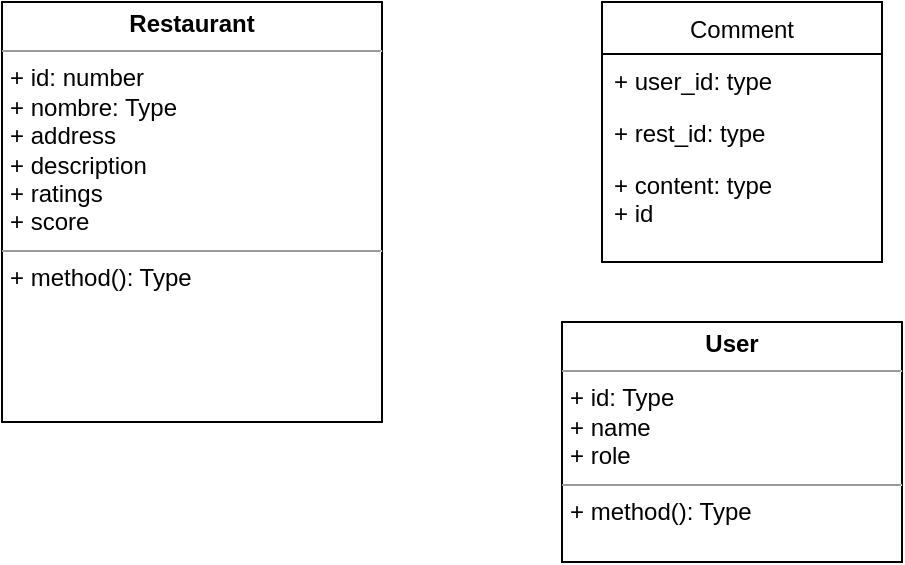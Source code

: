 <mxfile>
    <diagram id="bcy57WoRw9brEGc5TFGY" name="Page-1">
        <mxGraphModel dx="609" dy="333" grid="1" gridSize="10" guides="1" tooltips="1" connect="1" arrows="1" fold="1" page="1" pageScale="1" pageWidth="827" pageHeight="1169" math="0" shadow="0">
            <root>
                <mxCell id="0"/>
                <mxCell id="1" parent="0"/>
                <mxCell id="2" value="&lt;p style=&quot;margin:0px;margin-top:4px;text-align:center;&quot;&gt;&lt;b&gt;Restaurant&lt;/b&gt;&lt;/p&gt;&lt;hr size=&quot;1&quot;&gt;&lt;p style=&quot;margin:0px;margin-left:4px;&quot;&gt;+ id: number&lt;/p&gt;&lt;p style=&quot;margin:0px;margin-left:4px;&quot;&gt;+ nombre: Type&lt;br&gt;&lt;/p&gt;&lt;p style=&quot;margin:0px;margin-left:4px;&quot;&gt;+ address&lt;/p&gt;&lt;p style=&quot;margin:0px;margin-left:4px;&quot;&gt;+ description&lt;/p&gt;&lt;p style=&quot;margin:0px;margin-left:4px;&quot;&gt;+ ratings&lt;/p&gt;&lt;p style=&quot;margin:0px;margin-left:4px;&quot;&gt;+ score&lt;/p&gt;&lt;hr size=&quot;1&quot;&gt;&lt;p style=&quot;margin:0px;margin-left:4px;&quot;&gt;+ method(): Type&lt;/p&gt;" style="verticalAlign=top;align=left;overflow=fill;fontSize=12;fontFamily=Helvetica;html=1;" vertex="1" parent="1">
                    <mxGeometry x="30" y="60" width="190" height="210" as="geometry"/>
                </mxCell>
                <mxCell id="4" value="Comment" style="swimlane;fontStyle=0;childLayout=stackLayout;horizontal=1;startSize=26;fillColor=none;horizontalStack=0;resizeParent=1;resizeParentMax=0;resizeLast=0;collapsible=1;marginBottom=0;" vertex="1" parent="1">
                    <mxGeometry x="330" y="60" width="140" height="130" as="geometry">
                        <mxRectangle x="300" y="80" width="90" height="30" as="alternateBounds"/>
                    </mxGeometry>
                </mxCell>
                <mxCell id="5" value="+ user_id: type" style="text;strokeColor=none;fillColor=none;align=left;verticalAlign=top;spacingLeft=4;spacingRight=4;overflow=hidden;rotatable=0;points=[[0,0.5],[1,0.5]];portConstraint=eastwest;" vertex="1" parent="4">
                    <mxGeometry y="26" width="140" height="26" as="geometry"/>
                </mxCell>
                <mxCell id="6" value="+ rest_id: type" style="text;strokeColor=none;fillColor=none;align=left;verticalAlign=top;spacingLeft=4;spacingRight=4;overflow=hidden;rotatable=0;points=[[0,0.5],[1,0.5]];portConstraint=eastwest;" vertex="1" parent="4">
                    <mxGeometry y="52" width="140" height="26" as="geometry"/>
                </mxCell>
                <mxCell id="7" value="+ content: type&#10;+ id&#10;" style="text;strokeColor=none;fillColor=none;align=left;verticalAlign=top;spacingLeft=4;spacingRight=4;overflow=hidden;rotatable=0;points=[[0,0.5],[1,0.5]];portConstraint=eastwest;" vertex="1" parent="4">
                    <mxGeometry y="78" width="140" height="52" as="geometry"/>
                </mxCell>
                <mxCell id="13" value="&lt;p style=&quot;margin:0px;margin-top:4px;text-align:center;&quot;&gt;&lt;b&gt;User&lt;/b&gt;&lt;/p&gt;&lt;hr size=&quot;1&quot;&gt;&lt;p style=&quot;margin:0px;margin-left:4px;&quot;&gt;+ id: Type&lt;/p&gt;&lt;p style=&quot;margin:0px;margin-left:4px;&quot;&gt;+ name&lt;/p&gt;&lt;p style=&quot;margin:0px;margin-left:4px;&quot;&gt;+ role&lt;/p&gt;&lt;hr size=&quot;1&quot;&gt;&lt;p style=&quot;margin:0px;margin-left:4px;&quot;&gt;+ method(): Type&lt;/p&gt;" style="verticalAlign=top;align=left;overflow=fill;fontSize=12;fontFamily=Helvetica;html=1;" vertex="1" parent="1">
                    <mxGeometry x="310" y="220" width="170" height="120" as="geometry"/>
                </mxCell>
            </root>
        </mxGraphModel>
    </diagram>
</mxfile>